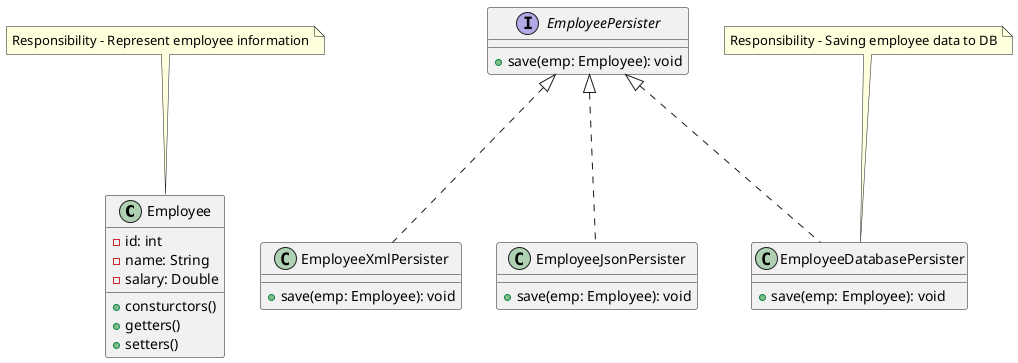 @startuml


class Employee{
        - id: int
    - name: String
    - salary: Double

    + consturctors()
    + getters()
    + setters()
}

note "Responsibility - Represent employee information" as n1
n1 ... Employee

interface EmployeePersister{
    + save(emp: Employee): void
}

class EmployeeDatabasePersister{
    + save(emp: Employee): void
}
class EmployeeXmlPersister{
    + save(emp: Employee): void
}
class EmployeeJsonPersister{
    + save(emp: Employee): void
}
EmployeePersister <|... EmployeeDatabasePersister
EmployeePersister <|... EmployeeXmlPersister
EmployeePersister <|... EmployeeJsonPersister

note "Responsibility - Saving employee data to DB" as n2

n2 ... EmployeeDatabasePersister
@enduml